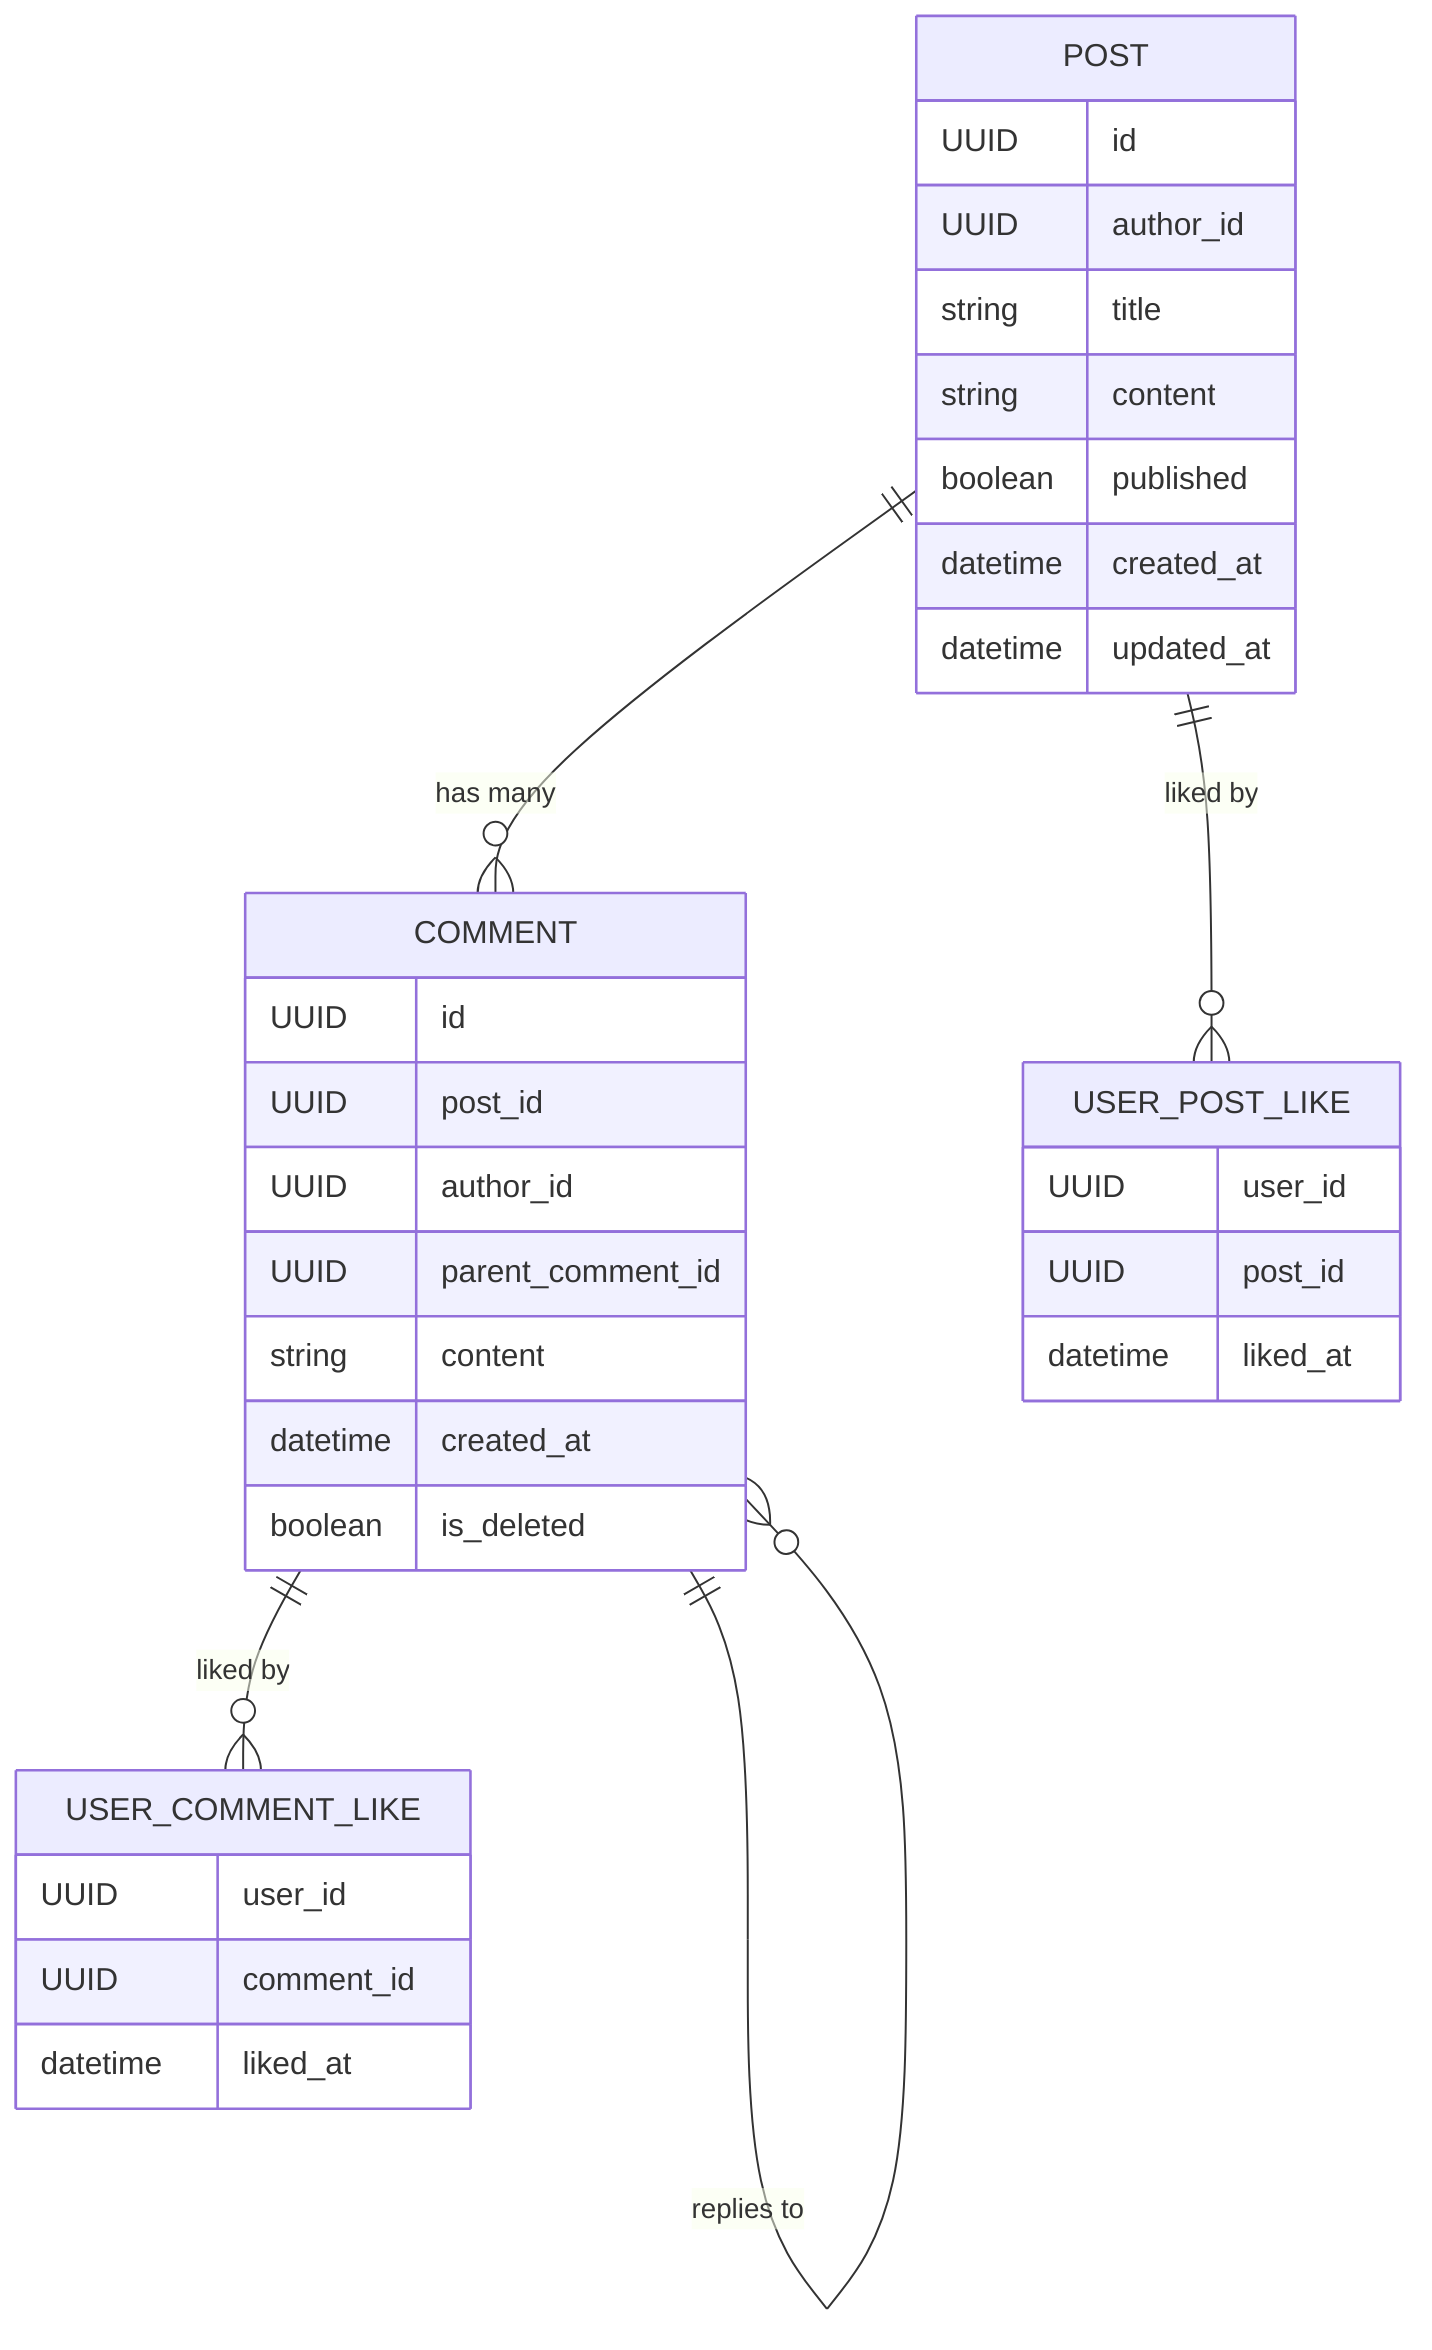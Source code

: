 erDiagram
    POST {
        UUID id
        UUID author_id
        string title
        string content
        boolean published
        datetime created_at
        datetime updated_at
    }

    COMMENT {
        UUID id
        UUID post_id
        UUID author_id
        UUID parent_comment_id
        string content
        datetime created_at
        boolean is_deleted
    }

    USER_POST_LIKE {
        UUID user_id
        UUID post_id
        datetime liked_at
    }

    USER_COMMENT_LIKE {
        UUID user_id
        UUID comment_id
        datetime liked_at
    }

    POST ||--o{ COMMENT : "has many"
    COMMENT ||--o{ COMMENT : "replies to"
    POST ||--o{ USER_POST_LIKE : "liked by"
    COMMENT ||--o{ USER_COMMENT_LIKE : "liked by"